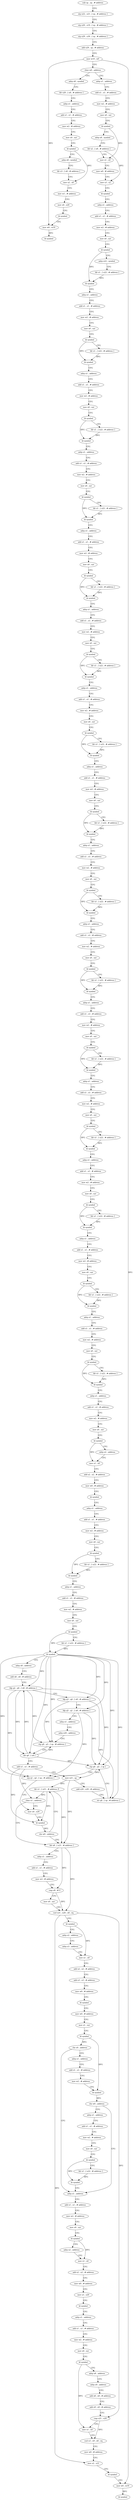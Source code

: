 digraph "func" {
"4201676" [label = "sub sp , sp , # address" ]
"4201680" [label = "stp x22 , x21 , [ sp , # address ]" ]
"4201684" [label = "stp x20 , x19 , [ sp , # address ]" ]
"4201688" [label = "stp x29 , x30 , [ sp , # address ]" ]
"4201692" [label = "add x29 , sp , # address" ]
"4201696" [label = "mov w19 , w0" ]
"4201700" [label = "cbnz w0 , address" ]
"4202584" [label = "adrp x8 , symbol" ]
"4201704" [label = "adrp x1 , address" ]
"4202588" [label = "ldr x20 , [ x8 , # address ]" ]
"4202592" [label = "adrp x1 , address" ]
"4202596" [label = "add x1 , x1 , # address" ]
"4202600" [label = "mov w2 , # address" ]
"4202604" [label = "mov x0 , xzr" ]
"4202608" [label = "bl symbol" ]
"4202612" [label = "adrp x8 , symbol" ]
"4202616" [label = "ldr x3 , [ x8 , # address ]" ]
"4202620" [label = "mov x2 , x0" ]
"4202624" [label = "mov w1 , # address" ]
"4202628" [label = "mov x0 , x20" ]
"4202632" [label = "bl symbol" ]
"4202636" [label = "mov w0 , w19" ]
"4202640" [label = "bl symbol" ]
"4201708" [label = "add x1 , x1 , # address" ]
"4201712" [label = "mov w2 , # address" ]
"4201716" [label = "mov x0 , xzr" ]
"4201720" [label = "bl symbol" ]
"4201724" [label = "adrp x8 , symbol" ]
"4201728" [label = "ldr x2 , [ x8 , # address ]" ]
"4201732" [label = "mov x1 , x0" ]
"4201736" [label = "mov w0 , # address" ]
"4201740" [label = "mov x3 , x2" ]
"4201744" [label = "bl symbol" ]
"4201748" [label = "adrp x1 , address" ]
"4201752" [label = "add x1 , x1 , # address" ]
"4201756" [label = "mov w2 , # address" ]
"4201760" [label = "mov x0 , xzr" ]
"4201764" [label = "bl symbol" ]
"4201768" [label = "adrp x22 , symbol" ]
"4201772" [label = "ldr x1 , [ x22 , # address ]" ]
"4201776" [label = "bl symbol" ]
"4201780" [label = "adrp x1 , address" ]
"4201784" [label = "add x1 , x1 , # address" ]
"4201788" [label = "mov w2 , # address" ]
"4201792" [label = "mov x0 , xzr" ]
"4201796" [label = "bl symbol" ]
"4201800" [label = "ldr x1 , [ x22 , # address ]" ]
"4201804" [label = "bl symbol" ]
"4201808" [label = "adrp x1 , address" ]
"4201812" [label = "add x1 , x1 , # address" ]
"4201816" [label = "mov w2 , # address" ]
"4201820" [label = "mov x0 , xzr" ]
"4201824" [label = "bl symbol" ]
"4201828" [label = "ldr x1 , [ x22 , # address ]" ]
"4201832" [label = "bl symbol" ]
"4201836" [label = "adrp x1 , address" ]
"4201840" [label = "add x1 , x1 , # address" ]
"4201844" [label = "mov w2 , # address" ]
"4201848" [label = "mov x0 , xzr" ]
"4201852" [label = "bl symbol" ]
"4201856" [label = "ldr x1 , [ x22 , # address ]" ]
"4201860" [label = "bl symbol" ]
"4201864" [label = "adrp x1 , address" ]
"4201868" [label = "add x1 , x1 , # address" ]
"4201872" [label = "mov w2 , # address" ]
"4201876" [label = "mov x0 , xzr" ]
"4201880" [label = "bl symbol" ]
"4201884" [label = "ldr x1 , [ x22 , # address ]" ]
"4201888" [label = "bl symbol" ]
"4201892" [label = "adrp x1 , address" ]
"4201896" [label = "add x1 , x1 , # address" ]
"4201900" [label = "mov w2 , # address" ]
"4201904" [label = "mov x0 , xzr" ]
"4201908" [label = "bl symbol" ]
"4201912" [label = "ldr x1 , [ x22 , # address ]" ]
"4201916" [label = "bl symbol" ]
"4201920" [label = "adrp x1 , address" ]
"4201924" [label = "add x1 , x1 , # address" ]
"4201928" [label = "mov w2 , # address" ]
"4201932" [label = "mov x0 , xzr" ]
"4201936" [label = "bl symbol" ]
"4201940" [label = "ldr x1 , [ x22 , # address ]" ]
"4201944" [label = "bl symbol" ]
"4201948" [label = "adrp x1 , address" ]
"4201952" [label = "add x1 , x1 , # address" ]
"4201956" [label = "mov w2 , # address" ]
"4201960" [label = "mov x0 , xzr" ]
"4201964" [label = "bl symbol" ]
"4201968" [label = "ldr x1 , [ x22 , # address ]" ]
"4201972" [label = "bl symbol" ]
"4201976" [label = "adrp x1 , address" ]
"4201980" [label = "add x1 , x1 , # address" ]
"4201984" [label = "mov w2 , # address" ]
"4201988" [label = "mov x0 , xzr" ]
"4201992" [label = "bl symbol" ]
"4201996" [label = "ldr x1 , [ x22 , # address ]" ]
"4202000" [label = "bl symbol" ]
"4202004" [label = "adrp x1 , address" ]
"4202008" [label = "add x1 , x1 , # address" ]
"4202012" [label = "mov w2 , # address" ]
"4202016" [label = "mov x0 , xzr" ]
"4202020" [label = "bl symbol" ]
"4202024" [label = "ldr x1 , [ x22 , # address ]" ]
"4202028" [label = "bl symbol" ]
"4202032" [label = "adrp x1 , address" ]
"4202036" [label = "add x1 , x1 , # address" ]
"4202040" [label = "mov w2 , # address" ]
"4202044" [label = "mov x0 , xzr" ]
"4202048" [label = "bl symbol" ]
"4202052" [label = "ldr x1 , [ x22 , # address ]" ]
"4202056" [label = "bl symbol" ]
"4202060" [label = "adrp x1 , address" ]
"4202064" [label = "add x1 , x1 , # address" ]
"4202068" [label = "mov w2 , # address" ]
"4202072" [label = "mov x0 , xzr" ]
"4202076" [label = "bl symbol" ]
"4202080" [label = "ldr x1 , [ x22 , # address ]" ]
"4202084" [label = "bl symbol" ]
"4202088" [label = "adrp x1 , address" ]
"4202092" [label = "add x1 , x1 , # address" ]
"4202096" [label = "mov w2 , # address" ]
"4202100" [label = "mov x0 , xzr" ]
"4202104" [label = "bl symbol" ]
"4202108" [label = "ldr x1 , [ x22 , # address ]" ]
"4202112" [label = "bl symbol" ]
"4202116" [label = "adrp x1 , address" ]
"4202120" [label = "add x1 , x1 , # address" ]
"4202124" [label = "mov w2 , # address" ]
"4202128" [label = "mov x0 , xzr" ]
"4202132" [label = "bl symbol" ]
"4202136" [label = "ldr x1 , [ x22 , # address ]" ]
"4202140" [label = "bl symbol" ]
"4202144" [label = "adrp x1 , address" ]
"4202148" [label = "add x1 , x1 , # address" ]
"4202152" [label = "mov w2 , # address" ]
"4202156" [label = "mov x0 , xzr" ]
"4202160" [label = "bl symbol" ]
"4202164" [label = "ldr x1 , [ x22 , # address ]" ]
"4202168" [label = "bl symbol" ]
"4202172" [label = "adrp x1 , address" ]
"4202176" [label = "add x1 , x1 , # address" ]
"4202180" [label = "mov w2 , # address" ]
"4202184" [label = "mov x0 , xzr" ]
"4202188" [label = "bl symbol" ]
"4202192" [label = "adrp x2 , address" ]
"4202196" [label = "mov x1 , x0" ]
"4202200" [label = "add x2 , x2 , # address" ]
"4202204" [label = "mov w0 , # address" ]
"4202208" [label = "bl symbol" ]
"4202212" [label = "adrp x1 , address" ]
"4202216" [label = "add x1 , x1 , # address" ]
"4202220" [label = "mov w2 , # address" ]
"4202224" [label = "mov x0 , xzr" ]
"4202228" [label = "bl symbol" ]
"4202232" [label = "ldr x1 , [ x22 , # address ]" ]
"4202236" [label = "bl symbol" ]
"4202240" [label = "adrp x1 , address" ]
"4202244" [label = "add x1 , x1 , # address" ]
"4202248" [label = "mov w2 , # address" ]
"4202252" [label = "mov x0 , xzr" ]
"4202256" [label = "bl symbol" ]
"4202260" [label = "ldr x1 , [ x22 , # address ]" ]
"4202264" [label = "bl symbol" ]
"4202268" [label = "adrp x8 , address" ]
"4202272" [label = "add x8 , x8 , # address" ]
"4202276" [label = "ldp q2 , q0 , [ x8 , # address ]" ]
"4202280" [label = "ldp q3 , q4 , [ x8 , # address ]" ]
"4202284" [label = "ldp q5 , q1 , [ x8 , # address ]" ]
"4202288" [label = "adrp x1 , address" ]
"4202292" [label = "adrp x20 , address" ]
"4202296" [label = "stp q0 , q3 , [ sp , # address ]" ]
"4202300" [label = "ldr q0 , [ x8 ]" ]
"4202304" [label = "add x1 , x1 , # address" ]
"4202308" [label = "mov x21 , sp" ]
"4202312" [label = "add x20 , x20 , # address" ]
"4202316" [label = "str q4 , [ sp , # address ]" ]
"4202320" [label = "stp q0 , q5 , [ sp ]" ]
"4202324" [label = "stp q1 , q2 , [ sp , # address ]" ]
"4202328" [label = "mov x0 , x20" ]
"4202348" [label = "ldr x8 , [ x21 , # address ]" ]
"4202352" [label = "adrp x1 , address" ]
"4202356" [label = "add x1 , x1 , # address" ]
"4202360" [label = "mov w2 , # address" ]
"4202364" [label = "cmp x8 , # 0" ]
"4202368" [label = "mov x0 , xzr" ]
"4202372" [label = "csel x21 , x20 , x8 , eq" ]
"4202376" [label = "bl symbol" ]
"4202380" [label = "adrp x2 , address" ]
"4202384" [label = "adrp x3 , address" ]
"4202388" [label = "mov x1 , x0" ]
"4202392" [label = "add x2 , x2 , # address" ]
"4202396" [label = "add x3 , x3 , # address" ]
"4202400" [label = "mov w0 , # address" ]
"4202404" [label = "bl symbol" ]
"4202408" [label = "mov w0 , # address" ]
"4202412" [label = "mov x1 , xzr" ]
"4202416" [label = "bl symbol" ]
"4202420" [label = "cbz x0 , address" ]
"4202472" [label = "adrp x1 , address" ]
"4202424" [label = "adrp x1 , address" ]
"4202340" [label = "ldr x1 , [ x21 , # address ]!" ]
"4202344" [label = "cbnz x1 , address" ]
"4202476" [label = "add x1 , x1 , # address" ]
"4202480" [label = "mov w2 , # address" ]
"4202484" [label = "mov x0 , xzr" ]
"4202488" [label = "bl symbol" ]
"4202492" [label = "adrp x2 , address" ]
"4202496" [label = "mov x1 , x0" ]
"4202500" [label = "add x2 , x2 , # address" ]
"4202504" [label = "mov w0 , # address" ]
"4202508" [label = "mov x3 , x20" ]
"4202512" [label = "bl symbol" ]
"4202516" [label = "adrp x1 , address" ]
"4202520" [label = "add x1 , x1 , # address" ]
"4202524" [label = "mov w2 , # address" ]
"4202528" [label = "mov x0 , xzr" ]
"4202532" [label = "bl symbol" ]
"4202536" [label = "adrp x8 , address" ]
"4202540" [label = "adrp x9 , address" ]
"4202544" [label = "add x8 , x8 , # address" ]
"4202548" [label = "add x9 , x9 , # address" ]
"4202552" [label = "cmp x21 , x20" ]
"4202556" [label = "mov x1 , x0" ]
"4202560" [label = "csel x3 , x9 , x8 , eq" ]
"4202564" [label = "mov w0 , # address" ]
"4202568" [label = "mov x2 , x21" ]
"4202572" [label = "bl symbol" ]
"4202576" [label = "mov w0 , w19" ]
"4202580" [label = "bl symbol" ]
"4202428" [label = "add x1 , x1 , # address" ]
"4202432" [label = "mov w2 , # address" ]
"4202436" [label = "bl symbol" ]
"4202440" [label = "cbz w0 , address" ]
"4202444" [label = "adrp x1 , address" ]
"4202332" [label = "bl symbol" ]
"4202336" [label = "cbz w0 , address" ]
"4202448" [label = "add x1 , x1 , # address" ]
"4202452" [label = "mov w2 , # address" ]
"4202456" [label = "mov x0 , xzr" ]
"4202460" [label = "bl symbol" ]
"4202464" [label = "ldr x1 , [ x22 , # address ]" ]
"4202468" [label = "bl symbol" ]
"4201676" -> "4201680" [ label = "CFG" ]
"4201680" -> "4201684" [ label = "CFG" ]
"4201684" -> "4201688" [ label = "CFG" ]
"4201688" -> "4201692" [ label = "CFG" ]
"4201692" -> "4201696" [ label = "CFG" ]
"4201696" -> "4201700" [ label = "CFG" ]
"4201696" -> "4202636" [ label = "DFG" ]
"4201696" -> "4202576" [ label = "DFG" ]
"4201700" -> "4202584" [ label = "CFG" ]
"4201700" -> "4201704" [ label = "CFG" ]
"4202584" -> "4202588" [ label = "CFG" ]
"4201704" -> "4201708" [ label = "CFG" ]
"4202588" -> "4202592" [ label = "CFG" ]
"4202592" -> "4202596" [ label = "CFG" ]
"4202596" -> "4202600" [ label = "CFG" ]
"4202600" -> "4202604" [ label = "CFG" ]
"4202604" -> "4202608" [ label = "CFG" ]
"4202608" -> "4202612" [ label = "CFG" ]
"4202608" -> "4202620" [ label = "DFG" ]
"4202612" -> "4202616" [ label = "CFG" ]
"4202616" -> "4202620" [ label = "CFG" ]
"4202620" -> "4202624" [ label = "CFG" ]
"4202624" -> "4202628" [ label = "CFG" ]
"4202628" -> "4202632" [ label = "CFG" ]
"4202632" -> "4202636" [ label = "CFG" ]
"4202636" -> "4202640" [ label = "DFG" ]
"4201708" -> "4201712" [ label = "CFG" ]
"4201712" -> "4201716" [ label = "CFG" ]
"4201716" -> "4201720" [ label = "CFG" ]
"4201720" -> "4201724" [ label = "CFG" ]
"4201720" -> "4201732" [ label = "DFG" ]
"4201724" -> "4201728" [ label = "CFG" ]
"4201728" -> "4201732" [ label = "CFG" ]
"4201728" -> "4201740" [ label = "DFG" ]
"4201732" -> "4201736" [ label = "CFG" ]
"4201736" -> "4201740" [ label = "CFG" ]
"4201740" -> "4201744" [ label = "CFG" ]
"4201744" -> "4201748" [ label = "CFG" ]
"4201748" -> "4201752" [ label = "CFG" ]
"4201752" -> "4201756" [ label = "CFG" ]
"4201756" -> "4201760" [ label = "CFG" ]
"4201760" -> "4201764" [ label = "CFG" ]
"4201764" -> "4201768" [ label = "CFG" ]
"4201764" -> "4201776" [ label = "DFG" ]
"4201768" -> "4201772" [ label = "CFG" ]
"4201772" -> "4201776" [ label = "DFG" ]
"4201776" -> "4201780" [ label = "CFG" ]
"4201780" -> "4201784" [ label = "CFG" ]
"4201784" -> "4201788" [ label = "CFG" ]
"4201788" -> "4201792" [ label = "CFG" ]
"4201792" -> "4201796" [ label = "CFG" ]
"4201796" -> "4201800" [ label = "CFG" ]
"4201796" -> "4201804" [ label = "DFG" ]
"4201800" -> "4201804" [ label = "DFG" ]
"4201804" -> "4201808" [ label = "CFG" ]
"4201808" -> "4201812" [ label = "CFG" ]
"4201812" -> "4201816" [ label = "CFG" ]
"4201816" -> "4201820" [ label = "CFG" ]
"4201820" -> "4201824" [ label = "CFG" ]
"4201824" -> "4201828" [ label = "CFG" ]
"4201824" -> "4201832" [ label = "DFG" ]
"4201828" -> "4201832" [ label = "DFG" ]
"4201832" -> "4201836" [ label = "CFG" ]
"4201836" -> "4201840" [ label = "CFG" ]
"4201840" -> "4201844" [ label = "CFG" ]
"4201844" -> "4201848" [ label = "CFG" ]
"4201848" -> "4201852" [ label = "CFG" ]
"4201852" -> "4201856" [ label = "CFG" ]
"4201852" -> "4201860" [ label = "DFG" ]
"4201856" -> "4201860" [ label = "DFG" ]
"4201860" -> "4201864" [ label = "CFG" ]
"4201864" -> "4201868" [ label = "CFG" ]
"4201868" -> "4201872" [ label = "CFG" ]
"4201872" -> "4201876" [ label = "CFG" ]
"4201876" -> "4201880" [ label = "CFG" ]
"4201880" -> "4201884" [ label = "CFG" ]
"4201880" -> "4201888" [ label = "DFG" ]
"4201884" -> "4201888" [ label = "DFG" ]
"4201888" -> "4201892" [ label = "CFG" ]
"4201892" -> "4201896" [ label = "CFG" ]
"4201896" -> "4201900" [ label = "CFG" ]
"4201900" -> "4201904" [ label = "CFG" ]
"4201904" -> "4201908" [ label = "CFG" ]
"4201908" -> "4201912" [ label = "CFG" ]
"4201908" -> "4201916" [ label = "DFG" ]
"4201912" -> "4201916" [ label = "DFG" ]
"4201916" -> "4201920" [ label = "CFG" ]
"4201920" -> "4201924" [ label = "CFG" ]
"4201924" -> "4201928" [ label = "CFG" ]
"4201928" -> "4201932" [ label = "CFG" ]
"4201932" -> "4201936" [ label = "CFG" ]
"4201936" -> "4201940" [ label = "CFG" ]
"4201936" -> "4201944" [ label = "DFG" ]
"4201940" -> "4201944" [ label = "DFG" ]
"4201944" -> "4201948" [ label = "CFG" ]
"4201948" -> "4201952" [ label = "CFG" ]
"4201952" -> "4201956" [ label = "CFG" ]
"4201956" -> "4201960" [ label = "CFG" ]
"4201960" -> "4201964" [ label = "CFG" ]
"4201964" -> "4201968" [ label = "CFG" ]
"4201964" -> "4201972" [ label = "DFG" ]
"4201968" -> "4201972" [ label = "DFG" ]
"4201972" -> "4201976" [ label = "CFG" ]
"4201976" -> "4201980" [ label = "CFG" ]
"4201980" -> "4201984" [ label = "CFG" ]
"4201984" -> "4201988" [ label = "CFG" ]
"4201988" -> "4201992" [ label = "CFG" ]
"4201992" -> "4201996" [ label = "CFG" ]
"4201992" -> "4202000" [ label = "DFG" ]
"4201996" -> "4202000" [ label = "DFG" ]
"4202000" -> "4202004" [ label = "CFG" ]
"4202004" -> "4202008" [ label = "CFG" ]
"4202008" -> "4202012" [ label = "CFG" ]
"4202012" -> "4202016" [ label = "CFG" ]
"4202016" -> "4202020" [ label = "CFG" ]
"4202020" -> "4202024" [ label = "CFG" ]
"4202020" -> "4202028" [ label = "DFG" ]
"4202024" -> "4202028" [ label = "DFG" ]
"4202028" -> "4202032" [ label = "CFG" ]
"4202032" -> "4202036" [ label = "CFG" ]
"4202036" -> "4202040" [ label = "CFG" ]
"4202040" -> "4202044" [ label = "CFG" ]
"4202044" -> "4202048" [ label = "CFG" ]
"4202048" -> "4202052" [ label = "CFG" ]
"4202048" -> "4202056" [ label = "DFG" ]
"4202052" -> "4202056" [ label = "DFG" ]
"4202056" -> "4202060" [ label = "CFG" ]
"4202060" -> "4202064" [ label = "CFG" ]
"4202064" -> "4202068" [ label = "CFG" ]
"4202068" -> "4202072" [ label = "CFG" ]
"4202072" -> "4202076" [ label = "CFG" ]
"4202076" -> "4202080" [ label = "CFG" ]
"4202076" -> "4202084" [ label = "DFG" ]
"4202080" -> "4202084" [ label = "DFG" ]
"4202084" -> "4202088" [ label = "CFG" ]
"4202088" -> "4202092" [ label = "CFG" ]
"4202092" -> "4202096" [ label = "CFG" ]
"4202096" -> "4202100" [ label = "CFG" ]
"4202100" -> "4202104" [ label = "CFG" ]
"4202104" -> "4202108" [ label = "CFG" ]
"4202104" -> "4202112" [ label = "DFG" ]
"4202108" -> "4202112" [ label = "DFG" ]
"4202112" -> "4202116" [ label = "CFG" ]
"4202116" -> "4202120" [ label = "CFG" ]
"4202120" -> "4202124" [ label = "CFG" ]
"4202124" -> "4202128" [ label = "CFG" ]
"4202128" -> "4202132" [ label = "CFG" ]
"4202132" -> "4202136" [ label = "CFG" ]
"4202132" -> "4202140" [ label = "DFG" ]
"4202136" -> "4202140" [ label = "DFG" ]
"4202140" -> "4202144" [ label = "CFG" ]
"4202144" -> "4202148" [ label = "CFG" ]
"4202148" -> "4202152" [ label = "CFG" ]
"4202152" -> "4202156" [ label = "CFG" ]
"4202156" -> "4202160" [ label = "CFG" ]
"4202160" -> "4202164" [ label = "CFG" ]
"4202160" -> "4202168" [ label = "DFG" ]
"4202164" -> "4202168" [ label = "DFG" ]
"4202168" -> "4202172" [ label = "CFG" ]
"4202172" -> "4202176" [ label = "CFG" ]
"4202176" -> "4202180" [ label = "CFG" ]
"4202180" -> "4202184" [ label = "CFG" ]
"4202184" -> "4202188" [ label = "CFG" ]
"4202188" -> "4202192" [ label = "CFG" ]
"4202188" -> "4202196" [ label = "DFG" ]
"4202192" -> "4202196" [ label = "CFG" ]
"4202196" -> "4202200" [ label = "CFG" ]
"4202200" -> "4202204" [ label = "CFG" ]
"4202204" -> "4202208" [ label = "CFG" ]
"4202208" -> "4202212" [ label = "CFG" ]
"4202212" -> "4202216" [ label = "CFG" ]
"4202216" -> "4202220" [ label = "CFG" ]
"4202220" -> "4202224" [ label = "CFG" ]
"4202224" -> "4202228" [ label = "CFG" ]
"4202228" -> "4202232" [ label = "CFG" ]
"4202228" -> "4202236" [ label = "DFG" ]
"4202232" -> "4202236" [ label = "DFG" ]
"4202236" -> "4202240" [ label = "CFG" ]
"4202240" -> "4202244" [ label = "CFG" ]
"4202244" -> "4202248" [ label = "CFG" ]
"4202248" -> "4202252" [ label = "CFG" ]
"4202252" -> "4202256" [ label = "CFG" ]
"4202256" -> "4202260" [ label = "CFG" ]
"4202256" -> "4202264" [ label = "DFG" ]
"4202260" -> "4202264" [ label = "DFG" ]
"4202264" -> "4202268" [ label = "CFG" ]
"4202264" -> "4202276" [ label = "DFG" ]
"4202264" -> "4202296" [ label = "DFG" ]
"4202264" -> "4202300" [ label = "DFG" ]
"4202264" -> "4202320" [ label = "DFG" ]
"4202264" -> "4202284" [ label = "DFG" ]
"4202264" -> "4202324" [ label = "DFG" ]
"4202264" -> "4202280" [ label = "DFG" ]
"4202264" -> "4202316" [ label = "DFG" ]
"4202268" -> "4202272" [ label = "CFG" ]
"4202272" -> "4202276" [ label = "CFG" ]
"4202276" -> "4202280" [ label = "CFG" ]
"4202276" -> "4202296" [ label = "DFG" ]
"4202276" -> "4202300" [ label = "DFG" ]
"4202276" -> "4202320" [ label = "DFG" ]
"4202276" -> "4202324" [ label = "DFG" ]
"4202280" -> "4202284" [ label = "CFG" ]
"4202280" -> "4202296" [ label = "DFG" ]
"4202280" -> "4202316" [ label = "DFG" ]
"4202284" -> "4202288" [ label = "CFG" ]
"4202284" -> "4202320" [ label = "DFG" ]
"4202284" -> "4202324" [ label = "DFG" ]
"4202288" -> "4202292" [ label = "CFG" ]
"4202292" -> "4202296" [ label = "CFG" ]
"4202296" -> "4202300" [ label = "CFG" ]
"4202300" -> "4202304" [ label = "CFG" ]
"4202300" -> "4202276" [ label = "DFG" ]
"4202300" -> "4202296" [ label = "DFG" ]
"4202300" -> "4202320" [ label = "DFG" ]
"4202304" -> "4202308" [ label = "CFG" ]
"4202304" -> "4202332" [ label = "DFG" ]
"4202304" -> "4202344" [ label = "DFG" ]
"4202308" -> "4202312" [ label = "CFG" ]
"4202308" -> "4202348" [ label = "DFG" ]
"4202308" -> "4202340" [ label = "DFG" ]
"4202312" -> "4202316" [ label = "CFG" ]
"4202316" -> "4202320" [ label = "CFG" ]
"4202320" -> "4202324" [ label = "CFG" ]
"4202320" -> "4202308" [ label = "DFG" ]
"4202324" -> "4202328" [ label = "CFG" ]
"4202328" -> "4202332" [ label = "CFG" ]
"4202348" -> "4202352" [ label = "CFG" ]
"4202348" -> "4202364" [ label = "DFG" ]
"4202348" -> "4202372" [ label = "DFG" ]
"4202352" -> "4202356" [ label = "CFG" ]
"4202356" -> "4202360" [ label = "CFG" ]
"4202360" -> "4202364" [ label = "CFG" ]
"4202364" -> "4202368" [ label = "CFG" ]
"4202364" -> "4202372" [ label = "DFG" ]
"4202368" -> "4202372" [ label = "CFG" ]
"4202372" -> "4202376" [ label = "CFG" ]
"4202372" -> "4202552" [ label = "DFG" ]
"4202372" -> "4202568" [ label = "DFG" ]
"4202376" -> "4202380" [ label = "CFG" ]
"4202376" -> "4202388" [ label = "DFG" ]
"4202380" -> "4202384" [ label = "CFG" ]
"4202384" -> "4202388" [ label = "CFG" ]
"4202388" -> "4202392" [ label = "CFG" ]
"4202392" -> "4202396" [ label = "CFG" ]
"4202396" -> "4202400" [ label = "CFG" ]
"4202400" -> "4202404" [ label = "CFG" ]
"4202404" -> "4202408" [ label = "CFG" ]
"4202408" -> "4202412" [ label = "CFG" ]
"4202412" -> "4202416" [ label = "CFG" ]
"4202416" -> "4202420" [ label = "DFG" ]
"4202416" -> "4202436" [ label = "DFG" ]
"4202420" -> "4202472" [ label = "CFG" ]
"4202420" -> "4202424" [ label = "CFG" ]
"4202472" -> "4202476" [ label = "CFG" ]
"4202424" -> "4202428" [ label = "CFG" ]
"4202340" -> "4202344" [ label = "DFG" ]
"4202340" -> "4202332" [ label = "DFG" ]
"4202340" -> "4202348" [ label = "DFG" ]
"4202344" -> "4202328" [ label = "CFG" ]
"4202344" -> "4202348" [ label = "CFG" ]
"4202476" -> "4202480" [ label = "CFG" ]
"4202480" -> "4202484" [ label = "CFG" ]
"4202484" -> "4202488" [ label = "CFG" ]
"4202488" -> "4202492" [ label = "CFG" ]
"4202488" -> "4202496" [ label = "DFG" ]
"4202492" -> "4202496" [ label = "CFG" ]
"4202496" -> "4202500" [ label = "CFG" ]
"4202500" -> "4202504" [ label = "CFG" ]
"4202504" -> "4202508" [ label = "CFG" ]
"4202508" -> "4202512" [ label = "CFG" ]
"4202512" -> "4202516" [ label = "CFG" ]
"4202516" -> "4202520" [ label = "CFG" ]
"4202520" -> "4202524" [ label = "CFG" ]
"4202524" -> "4202528" [ label = "CFG" ]
"4202528" -> "4202532" [ label = "CFG" ]
"4202532" -> "4202536" [ label = "CFG" ]
"4202532" -> "4202556" [ label = "DFG" ]
"4202536" -> "4202540" [ label = "CFG" ]
"4202540" -> "4202544" [ label = "CFG" ]
"4202544" -> "4202548" [ label = "CFG" ]
"4202548" -> "4202552" [ label = "CFG" ]
"4202552" -> "4202556" [ label = "CFG" ]
"4202552" -> "4202560" [ label = "DFG" ]
"4202556" -> "4202560" [ label = "CFG" ]
"4202560" -> "4202564" [ label = "CFG" ]
"4202564" -> "4202568" [ label = "CFG" ]
"4202568" -> "4202572" [ label = "CFG" ]
"4202572" -> "4202576" [ label = "CFG" ]
"4202576" -> "4202580" [ label = "DFG" ]
"4202428" -> "4202432" [ label = "CFG" ]
"4202432" -> "4202436" [ label = "CFG" ]
"4202436" -> "4202440" [ label = "DFG" ]
"4202440" -> "4202472" [ label = "CFG" ]
"4202440" -> "4202444" [ label = "CFG" ]
"4202444" -> "4202448" [ label = "CFG" ]
"4202332" -> "4202336" [ label = "DFG" ]
"4202336" -> "4202348" [ label = "CFG" ]
"4202336" -> "4202340" [ label = "CFG" ]
"4202448" -> "4202452" [ label = "CFG" ]
"4202452" -> "4202456" [ label = "CFG" ]
"4202456" -> "4202460" [ label = "CFG" ]
"4202460" -> "4202464" [ label = "CFG" ]
"4202460" -> "4202468" [ label = "DFG" ]
"4202464" -> "4202468" [ label = "DFG" ]
"4202468" -> "4202472" [ label = "CFG" ]
}
